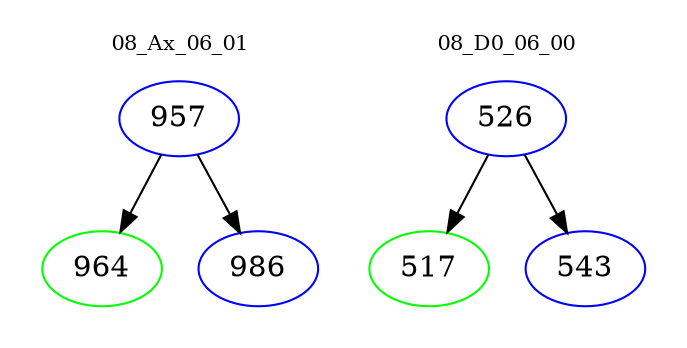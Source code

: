 digraph{
subgraph cluster_0 {
color = white
label = "08_Ax_06_01";
fontsize=10;
T0_957 [label="957", color="blue"]
T0_957 -> T0_964 [color="black"]
T0_964 [label="964", color="green"]
T0_957 -> T0_986 [color="black"]
T0_986 [label="986", color="blue"]
}
subgraph cluster_1 {
color = white
label = "08_D0_06_00";
fontsize=10;
T1_526 [label="526", color="blue"]
T1_526 -> T1_517 [color="black"]
T1_517 [label="517", color="green"]
T1_526 -> T1_543 [color="black"]
T1_543 [label="543", color="blue"]
}
}
